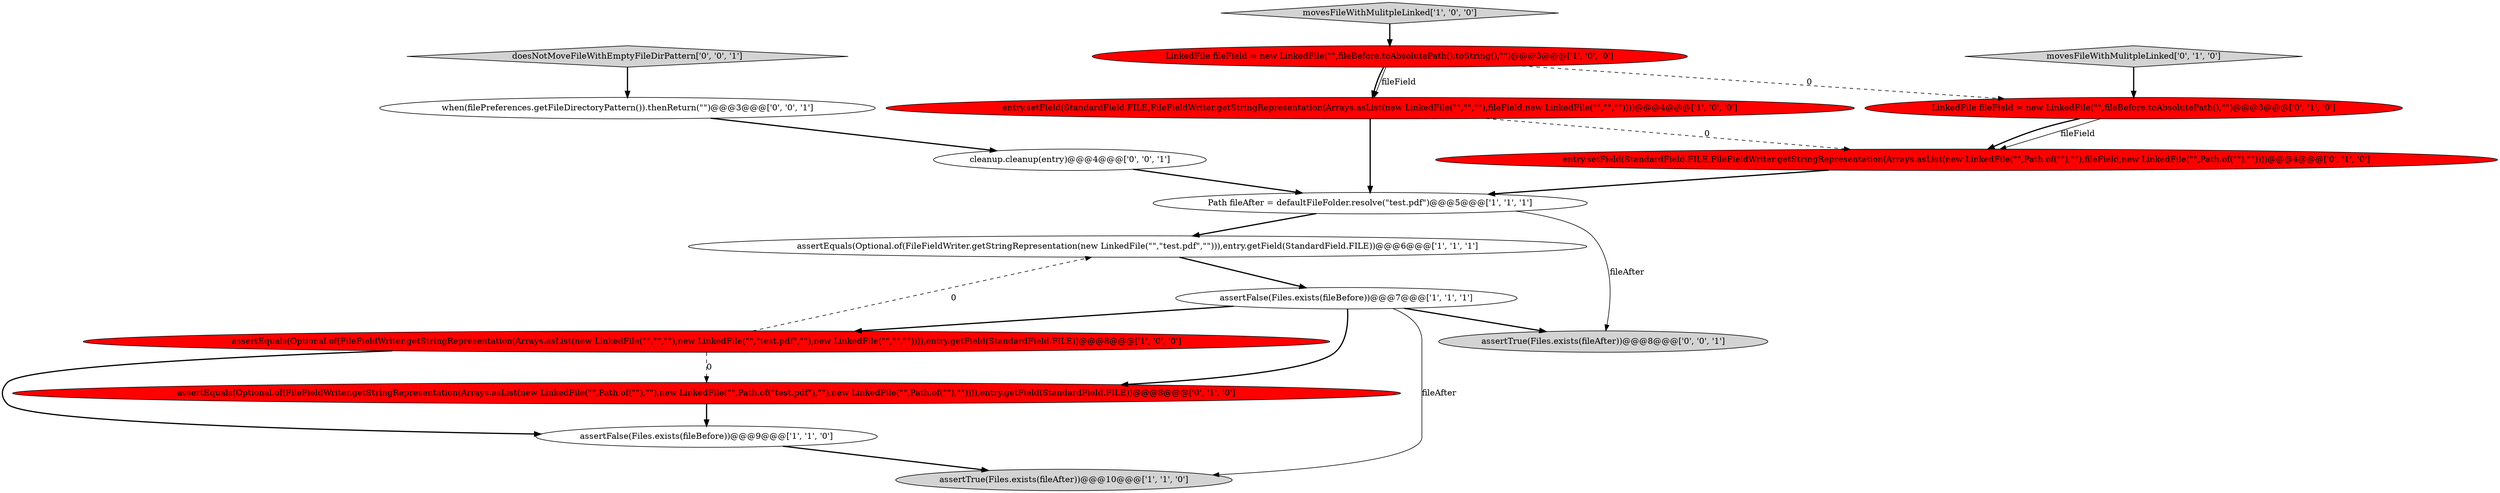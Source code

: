 digraph {
11 [style = filled, label = "movesFileWithMulitpleLinked['0', '1', '0']", fillcolor = lightgray, shape = diamond image = "AAA0AAABBB2BBB"];
13 [style = filled, label = "cleanup.cleanup(entry)@@@4@@@['0', '0', '1']", fillcolor = white, shape = ellipse image = "AAA0AAABBB3BBB"];
14 [style = filled, label = "doesNotMoveFileWithEmptyFileDirPattern['0', '0', '1']", fillcolor = lightgray, shape = diamond image = "AAA0AAABBB3BBB"];
15 [style = filled, label = "assertTrue(Files.exists(fileAfter))@@@8@@@['0', '0', '1']", fillcolor = lightgray, shape = ellipse image = "AAA0AAABBB3BBB"];
4 [style = filled, label = "assertEquals(Optional.of(FileFieldWriter.getStringRepresentation(Arrays.asList(new LinkedFile(\"\",\"\",\"\"),new LinkedFile(\"\",\"test.pdf\",\"\"),new LinkedFile(\"\",\"\",\"\")))),entry.getField(StandardField.FILE))@@@8@@@['1', '0', '0']", fillcolor = red, shape = ellipse image = "AAA1AAABBB1BBB"];
12 [style = filled, label = "entry.setField(StandardField.FILE,FileFieldWriter.getStringRepresentation(Arrays.asList(new LinkedFile(\"\",Path.of(\"\"),\"\"),fileField,new LinkedFile(\"\",Path.of(\"\"),\"\"))))@@@4@@@['0', '1', '0']", fillcolor = red, shape = ellipse image = "AAA1AAABBB2BBB"];
6 [style = filled, label = "assertFalse(Files.exists(fileBefore))@@@7@@@['1', '1', '1']", fillcolor = white, shape = ellipse image = "AAA0AAABBB1BBB"];
8 [style = filled, label = "assertEquals(Optional.of(FileFieldWriter.getStringRepresentation(new LinkedFile(\"\",\"test.pdf\",\"\"))),entry.getField(StandardField.FILE))@@@6@@@['1', '1', '1']", fillcolor = white, shape = ellipse image = "AAA0AAABBB1BBB"];
3 [style = filled, label = "entry.setField(StandardField.FILE,FileFieldWriter.getStringRepresentation(Arrays.asList(new LinkedFile(\"\",\"\",\"\"),fileField,new LinkedFile(\"\",\"\",\"\"))))@@@4@@@['1', '0', '0']", fillcolor = red, shape = ellipse image = "AAA1AAABBB1BBB"];
10 [style = filled, label = "assertEquals(Optional.of(FileFieldWriter.getStringRepresentation(Arrays.asList(new LinkedFile(\"\",Path.of(\"\"),\"\"),new LinkedFile(\"\",Path.of(\"test.pdf\"),\"\"),new LinkedFile(\"\",Path.of(\"\"),\"\")))),entry.getField(StandardField.FILE))@@@8@@@['0', '1', '0']", fillcolor = red, shape = ellipse image = "AAA1AAABBB2BBB"];
0 [style = filled, label = "Path fileAfter = defaultFileFolder.resolve(\"test.pdf\")@@@5@@@['1', '1', '1']", fillcolor = white, shape = ellipse image = "AAA0AAABBB1BBB"];
5 [style = filled, label = "LinkedFile fileField = new LinkedFile(\"\",fileBefore.toAbsolutePath().toString(),\"\")@@@3@@@['1', '0', '0']", fillcolor = red, shape = ellipse image = "AAA1AAABBB1BBB"];
7 [style = filled, label = "movesFileWithMulitpleLinked['1', '0', '0']", fillcolor = lightgray, shape = diamond image = "AAA0AAABBB1BBB"];
1 [style = filled, label = "assertFalse(Files.exists(fileBefore))@@@9@@@['1', '1', '0']", fillcolor = white, shape = ellipse image = "AAA0AAABBB1BBB"];
2 [style = filled, label = "assertTrue(Files.exists(fileAfter))@@@10@@@['1', '1', '0']", fillcolor = lightgray, shape = ellipse image = "AAA0AAABBB1BBB"];
9 [style = filled, label = "LinkedFile fileField = new LinkedFile(\"\",fileBefore.toAbsolutePath(),\"\")@@@3@@@['0', '1', '0']", fillcolor = red, shape = ellipse image = "AAA1AAABBB2BBB"];
16 [style = filled, label = "when(filePreferences.getFileDirectoryPattern()).thenReturn(\"\")@@@3@@@['0', '0', '1']", fillcolor = white, shape = ellipse image = "AAA0AAABBB3BBB"];
5->3 [style = bold, label=""];
14->16 [style = bold, label=""];
16->13 [style = bold, label=""];
0->15 [style = solid, label="fileAfter"];
6->2 [style = solid, label="fileAfter"];
9->12 [style = solid, label="fileField"];
5->9 [style = dashed, label="0"];
8->6 [style = bold, label=""];
11->9 [style = bold, label=""];
12->0 [style = bold, label=""];
6->15 [style = bold, label=""];
3->0 [style = bold, label=""];
6->4 [style = bold, label=""];
7->5 [style = bold, label=""];
3->12 [style = dashed, label="0"];
6->10 [style = bold, label=""];
0->8 [style = bold, label=""];
4->8 [style = dashed, label="0"];
4->1 [style = bold, label=""];
1->2 [style = bold, label=""];
9->12 [style = bold, label=""];
4->10 [style = dashed, label="0"];
10->1 [style = bold, label=""];
5->3 [style = solid, label="fileField"];
13->0 [style = bold, label=""];
}
